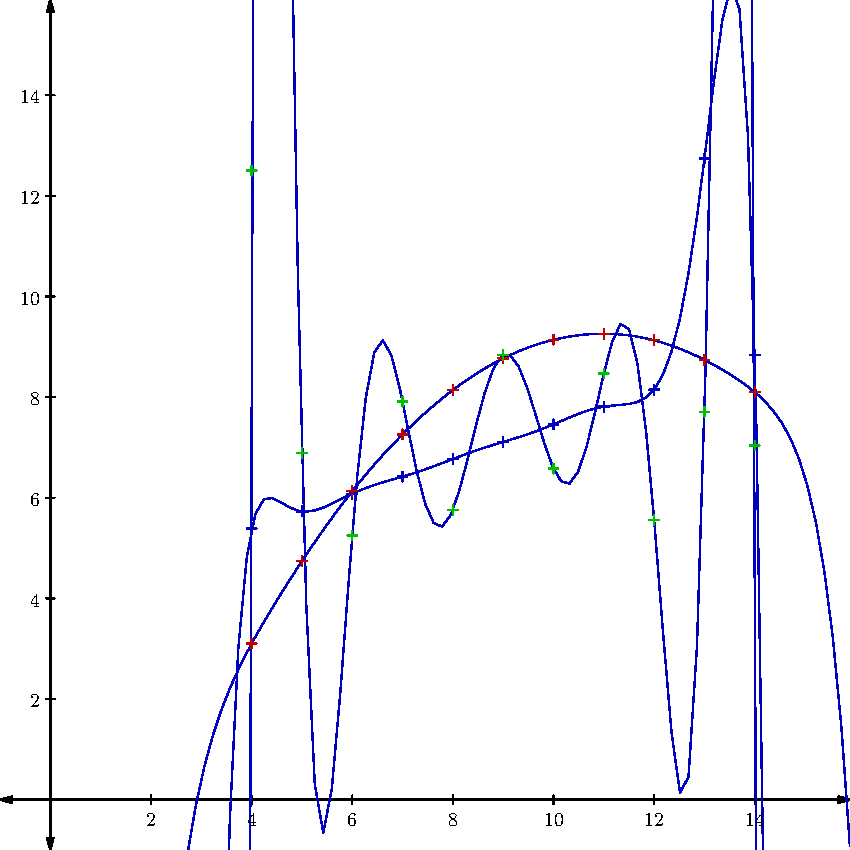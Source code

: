 /* File unicodetex not found. */

 /* Geogebra to Asymptote conversion, documentation at artofproblemsolving.com/Wiki, go to User:Azjps/geogebra */
import graph; size(15cm); 
real labelscalefactor = 0.5; /* changes label-to-point distance */
pen dps = linewidth(0.7) + fontsize(10); defaultpen(dps); /* default pen style */ real xmin = -1, xmax = 15.9, ymin = -1, ymax = 15.9;  /* image dimensions */
Label laxis; laxis.p = fontsize(10); 
xaxis(xmin, xmax, Ticks(laxis, Step = 2, Size = 2, NoZero), Arrows(6), above = true); 
yaxis(ymin, ymax, Ticks(laxis, Step = 2, Size = 2, NoZero), Arrows(6), above = true); /* draws axes; NoZero hides '0' label */ 
 /* draw figures */
draw(shift((10,7.46)) * scale(0.093934911242604) * ((0,1)--(0,-1)^^(1,0)--(-1,0)), heavyblue); /* special point */
draw(shift((8,6.77)) * scale(0.093934911242604) * ((0,1)--(0,-1)^^(1,0)--(-1,0)), heavyblue); /* special point */
draw(shift((13,12.74)) * scale(0.093934911242604) * ((0,1)--(0,-1)^^(1,0)--(-1,0)), heavyblue); /* special point */
draw(shift((9,7.11)) * scale(0.093934911242604) * ((0,1)--(0,-1)^^(1,0)--(-1,0)), heavyblue); /* special point */
draw(shift((11,7.81)) * scale(0.093934911242604) * ((0,1)--(0,-1)^^(1,0)--(-1,0)), heavyblue); /* special point */
draw(shift((14,8.84)) * scale(0.093934911242604) * ((0,1)--(0,-1)^^(1,0)--(-1,0)), heavyblue); /* special point */
draw(shift((6,6.08)) * scale(0.093934911242604) * ((0,1)--(0,-1)^^(1,0)--(-1,0)), heavyblue); /* special point */
draw(shift((4,5.39)) * scale(0.093934911242604) * ((0,1)--(0,-1)^^(1,0)--(-1,0)), heavyblue); /* special point */
draw(shift((12,8.15)) * scale(0.093934911242604) * ((0,1)--(0,-1)^^(1,0)--(-1,0)), heavyblue); /* special point */
draw(shift((7,6.42)) * scale(0.093934911242604) * ((0,1)--(0,-1)^^(1,0)--(-1,0)), heavyblue); /* special point */
draw(shift((5,5.73)) * scale(0.093934911242604) * ((0,1)--(0,-1)^^(1,0)--(-1,0)), heavyblue); /* special point */
real f1 (real x) {return - 229.54999999981407654559006914496421813964843750000000000000000000000000000000000000000000000000000000000000000000000000000000000000000000000000000000000000000000000000000000000000000000000000000000000000 + 299.16574999975705395627301186323165893554687500000000000000000000000000000000000000000000000000000000000000000000000000000000000000000000000000000000000000000000000000000000000000000000000000000000000000 * x - 173.10763630938384949331521056592464447021484375000000000000000000000000000000000000000000000000000000000000000000000000000000000000000000000000000000000000000000000000000000000000000000000000000000000000 * x^2 + 58.54695535709602438600995810702443122863769531250000000000000000000000000000000000000000000000000000000000000000000000000000000000000000000000000000000000000000000000000000000000000000000000000000000000 * x^3 - 12.73186235118038567293297091964632272720336914062500000000000000000000000000000000000000000000000000000000000000000000000000000000000000000000000000000000000000000000000000000000000000000000000000000000 * x^4 + 1.85990624999853682020045653189299628138542175292968750000000000000000000000000000000000000000000000000000000000000000000000000000000000000000000000000000000000000000000000000000000000000000000000000000 * x^5 - 0.18496770833318856852578448979329550638794898986816406250000000000000000000000000000000000000000000000000000000000000000000000000000000000000000000000000000000000000000000000000000000000000000000000000 * x^6 + 0.01237499999999034337727632504311259253881871700286865234375000000000000000000000000000000000000000000000000000000000000000000000000000000000000000000000000000000000000000000000000000000000000000000000 * x^7 - 0.00053348214285672693538153943393353983992710709571838378906250000000000000000000000000000000000000000000000000000000000000000000000000000000000000000000000000000000000000000000000000000000000000000000 * x^8 + 0.00001339285714284669147539682393377447056082019116729497909545898437500000000000000000000000000000000000000000000000000000000000000000000000000000000000000000000000000000000000000000000000000000000000 * x^9 - 0.00000014880952380940735718756694726250255911281783482991158962249755859375000000000000000000000000000000000000000000000000000000000000000000000000000000000000000000000000000000000000000000000000000000 * x^10;} 
draw(graph(f1,-0.99,15.89), heavyred); 
real f2 (real x) {return - 229.54999999985207637109851930290460586547851562500000000000000000000000000000000000000000000000000000000000000000000000000000000000000000000000000000000000000000000000000000000000000000000000000000000000 + 299.16574999981492055667331442236900329589843750000000000000000000000000000000000000000000000000000000000000000000000000000000000000000000000000000000000000000000000000000000000000000000000000000000000000 * x - 173.10763630941968926890695001929998397827148437500000000000000000000000000000000000000000000000000000000000000000000000000000000000000000000000000000000000000000000000000000000000000000000000000000000000 * x^2 + 58.54695535710822440478295902721583843231201171875000000000000000000000000000000000000000000000000000000000000000000000000000000000000000000000000000000000000000000000000000000000000000000000000000000000 * x^3 - 12.73186235118295250856590428156778216361999511718750000000000000000000000000000000000000000000000000000000000000000000000000000000000000000000000000000000000000000000000000000000000000000000000000000000 * x^4 + 1.85990624999888831681005285645369440317153930664062500000000000000000000000000000000000000000000000000000000000000000000000000000000000000000000000000000000000000000000000000000000000000000000000000000 * x^5 - 0.18496770833322054294889369430165970697999000549316406250000000000000000000000000000000000000000000000000000000000000000000000000000000000000000000000000000000000000000000000000000000000000000000000000 * x^6 + 0.01237499999999224636892947160049516241997480392456054687500000000000000000000000000000000000000000000000000000000000000000000000000000000000000000000000000000000000000000000000000000000000000000000000 * x^7 - 0.00053348214285679719168231649462086352286860346794128417968750000000000000000000000000000000000000000000000000000000000000000000000000000000000000000000000000000000000000000000000000000000000000000000 * x^8 + 0.00001339285714284810940855052763254207093268632888793945312500000000000000000000000000000000000000000000000000000000000000000000000000000000000000000000000000000000000000000000000000000000000000000000 * x^9 - 0.00000014880952380941826273676284637936806376501408522017300128936767578125000000000000000000000000000000000000000000000000000000000000000000000000000000000000000000000000000000000000000000000000000000 * x^10;} 
draw(graph(f2,-0.99,15.89), heavyblue); 
real f3 (real x) {return - 12345.19000000004962203092873096466064453125000000000000000000000000000000000000000000000000000000000000000000000000000000000000000000000000000000000000000000000000000000000000000000000000000000000000000000 + 16608.06649206355359638109803199768066406250000000000000000000000000000000000000000000000000000000000000000000000000000000000000000000000000000000000000000000000000000000000000000000000000000000000000000000 * x - 9870.94149841273429046850651502609252929687500000000000000000000000000000000000000000000000000000000000000000000000000000000000000000000000000000000000000000000000000000000000000000000000000000000000000000 * x^2 + 3416.59389175486194289987906813621520996093750000000000000000000000000000000000000000000000000000000000000000000000000000000000000000000000000000000000000000000000000000000000000000000000000000000000000000 * x^3 - 763.09400914903244483866728842258453369140625000000000000000000000000000000000000000000000000000000000000000000000000000000000000000000000000000000000000000000000000000000000000000000000000000000000000000 * x^4 + 114.97998495370404725690605118870735168457031250000000000000000000000000000000000000000000000000000000000000000000000000000000000000000000000000000000000000000000000000000000000000000000000000000000000000 * x^5 - 11.84244224537040501843421225203201174736022949218750000000000000000000000000000000000000000000000000000000000000000000000000000000000000000000000000000000000000000000000000000000000000000000000000000000 * x^6 + 0.82365839947090180306332740656216628849506378173828125000000000000000000000000000000000000000000000000000000000000000000000000000000000000000000000000000000000000000000000000000000000000000000000000000 * x^7 - 0.03703885582010591620560902015313331503421068191528320312500000000000000000000000000000000000000000000000000000000000000000000000000000000000000000000000000000000000000000000000000000000000000000000000 * x^8 + 0.00097282848324515224479325237183502395055256783962249755859375000000000000000000000000000000000000000000000000000000000000000000000000000000000000000000000000000000000000000000000000000000000000000000 * x^9 - 0.00001133708112874782039398297017740446790412534028291702270507812500000000000000000000000000000000000000000000000000000000000000000000000000000000000000000000000000000000000000000000000000000000000000 * x^10;} 
draw(graph(f3,-0.99,15.89), heavyred); 
real f4 (real x) {return - 12345.18999999995139660313725471496582031250000000000000000000000000000000000000000000000000000000000000000000000000000000000000000000000000000000000000000000000000000000000000000000000000000000000000000000 + 16608.06649206353540648706257343292236328125000000000000000000000000000000000000000000000000000000000000000000000000000000000000000000000000000000000000000000000000000000000000000000000000000000000000000000 * x - 9870.94149841276521328836679458618164062500000000000000000000000000000000000000000000000000000000000000000000000000000000000000000000000000000000000000000000000000000000000000000000000000000000000000000000 * x^2 + 3416.59389175487922329921275377273559570312500000000000000000000000000000000000000000000000000000000000000000000000000000000000000000000000000000000000000000000000000000000000000000000000000000000000000000 * x^3 - 763.09400914903608281747438013553619384765625000000000000000000000000000000000000000000000000000000000000000000000000000000000000000000000000000000000000000000000000000000000000000000000000000000000000000 * x^4 + 114.97998495370453042596636805683374404907226562500000000000000000000000000000000000000000000000000000000000000000000000000000000000000000000000000000000000000000000000000000000000000000000000000000000000 * x^5 - 11.84244224537045653278255485929548740386962890625000000000000000000000000000000000000000000000000000000000000000000000000000000000000000000000000000000000000000000000000000000000000000000000000000000000 * x^6 + 0.82365839947090602191082098215701989829540252685546875000000000000000000000000000000000000000000000000000000000000000000000000000000000000000000000000000000000000000000000000000000000000000000000000000 * x^7 - 0.03703885582010608273906271392661437857896089553833007812500000000000000000000000000000000000000000000000000000000000000000000000000000000000000000000000000000000000000000000000000000000000000000000000 * x^8 + 0.00097282848324515354583585935444034475949592888355255126953125000000000000000000000000000000000000000000000000000000000000000000000000000000000000000000000000000000000000000000000000000000000000000000 * x^9 - 0.00001133708112874781361771939214300175535754533484578132629394531250000000000000000000000000000000000000000000000000000000000000000000000000000000000000000000000000000000000000000000000000000000000000 * x^10 ;} 
draw(graph(f4,-0.99,15.89), heavyblue); 
real f5 (real x) {return - 568559.64000000013038516044616699218750000000000000000000000000000000000000000000000000000000000000000000000000000000000000000000000000000000000000000000000000000000000000000000000000000000000000000000000000 + 739678.38126984133850783109664916992187500000000000000000000000000000000000000000000000000000000000000000000000000000000000000000000000000000000000000000000000000000000000000000000000000000000000000000000000 * x - 424130.45085753966122865676879882812500000000000000000000000000000000000000000000000000000000000000000000000000000000000000000000000000000000000000000000000000000000000000000000000000000000000000000000000000 * x^2 + 141275.52322415125672705471515655517578125000000000000000000000000000000000000000000000000000000000000000000000000000000000000000000000000000000000000000000000000000000000000000000000000000000000000000000000 * x^3 - 30298.69300551146807265467941761016845703125000000000000000000000000000000000000000000000000000000000000000000000000000000000000000000000000000000000000000000000000000000000000000000000000000000000000000000 * x^4 + 4375.22205931712960591539740562438964843750000000000000000000000000000000000000000000000000000000000000000000000000000000000000000000000000000000000000000000000000000000000000000000000000000000000000000000 * x^5 - 431.15599172453710252739256247878074645996093750000000000000000000000000000000000000000000000000000000000000000000000000000000000000000000000000000000000000000000000000000000000000000000000000000000000000 * x^6 + 28.65264045965608730170970375183969736099243164062500000000000000000000000000000000000000000000000000000000000000000000000000000000000000000000000000000000000000000000000000000000000000000000000000000000 * x^7 - 1.22980299272486770512102793873054906725883483886718750000000000000000000000000000000000000000000000000000000000000000000000000000000000000000000000000000000000000000000000000000000000000000000000000000 * x^8 + 0.03080623070987653991381627349710470298305153846740722656250000000000000000000000000000000000000000000000000000000000000000000000000000000000000000000000000000000000000000000000000000000000000000000000 * x^9 - 0.00034223159171075837698891564109260343684582039713859558105468750000000000000000000000000000000000000000000000000000000000000000000000000000000000000000000000000000000000000000000000000000000000000000 * x^10;} 
draw(graph(f5,-0.99,15.89), heavyred); 
real f6 (real x) {return - 568559.64000000024680048227310180664062500000000000000000000000000000000000000000000000000000000000000000000000000000000000000000000000000000000000000000000000000000000000000000000000000000000000000000000000 + 739678.38126984133850783109664916992187500000000000000000000000000000000000000000000000000000000000000000000000000000000000000000000000000000000000000000000000000000000000000000000000000000000000000000000000 * x - 424130.45085753966122865676879882812500000000000000000000000000000000000000000000000000000000000000000000000000000000000000000000000000000000000000000000000000000000000000000000000000000000000000000000000000 * x^2 + 141275.52322415122762322425842285156250000000000000000000000000000000000000000000000000000000000000000000000000000000000000000000000000000000000000000000000000000000000000000000000000000000000000000000000000 * x^3 - 30298.69300551146807265467941761016845703125000000000000000000000000000000000000000000000000000000000000000000000000000000000000000000000000000000000000000000000000000000000000000000000000000000000000000000 * x^4 + 4375.22205931713051541009917855262756347656250000000000000000000000000000000000000000000000000000000000000000000000000000000000000000000000000000000000000000000000000000000000000000000000000000000000000000 * x^5 - 431.15599172453715937081142328679561614990234375000000000000000000000000000000000000000000000000000000000000000000000000000000000000000000000000000000000000000000000000000000000000000000000000000000000000 * x^6 + 28.65264045965609085442338255234062671661376953125000000000000000000000000000000000000000000000000000000000000000000000000000000000000000000000000000000000000000000000000000000000000000000000000000000000 * x^7 - 1.22980299272486792716563286376185715198516845703125000000000000000000000000000000000000000000000000000000000000000000000000000000000000000000000000000000000000000000000000000000000000000000000000000000 * x^8 + 0.03080623070987655032215712935794726945459842681884765625000000000000000000000000000000000000000000000000000000000000000000000000000000000000000000000000000000000000000000000000000000000000000000000000 * x^9 - 0.00034223159171075843119902426536782513721846044063568115234375000000000000000000000000000000000000000000000000000000000000000000000000000000000000000000000000000000000000000000000000000000000000000000 * x^10;} 
draw(graph(f6,-0.99,15.89), heavyblue); 
draw(shift((10,9.14)) * scale(0.093934911242604) * ((0,1)--(0,-1)^^(1,0)--(-1,0)), heavyred); /* special point */
draw(shift((8,8.14)) * scale(0.093934911242604) * ((0,1)--(0,-1)^^(1,0)--(-1,0)), heavyred); /* special point */
draw(shift((13,8.74)) * scale(0.093934911242604) * ((0,1)--(0,-1)^^(1,0)--(-1,0)), heavyred); /* special point */
draw(shift((9,8.77)) * scale(0.093934911242604) * ((0,1)--(0,-1)^^(1,0)--(-1,0)), heavyred); /* special point */
draw(shift((11,9.26)) * scale(0.093934911242604) * ((0,1)--(0,-1)^^(1,0)--(-1,0)), heavyred); /* special point */
draw(shift((14,8.1)) * scale(0.093934911242604) * ((0,1)--(0,-1)^^(1,0)--(-1,0)), heavyred); /* special point */
draw(shift((6,6.13)) * scale(0.093934911242604) * ((0,1)--(0,-1)^^(1,0)--(-1,0)), heavyred); /* special point */
draw(shift((4,3.1)) * scale(0.093934911242604) * ((0,1)--(0,-1)^^(1,0)--(-1,0)), heavyred); /* special point */
draw(shift((12,9.13)) * scale(0.093934911242604) * ((0,1)--(0,-1)^^(1,0)--(-1,0)), heavyred); /* special point */
draw(shift((7,7.26)) * scale(0.093934911242604) * ((0,1)--(0,-1)^^(1,0)--(-1,0)), heavyred); /* special point */
draw(shift((5,4.74)) * scale(0.093934911242604) * ((0,1)--(0,-1)^^(1,0)--(-1,0)), heavyred); /* special point */
draw(shift((10,6.58)) * scale(0.093934911242604) * ((0,1)--(0,-1)^^(1,0)--(-1,0)), heavygreen); /* special point */
draw(shift((8,5.76)) * scale(0.093934911242604) * ((0,1)--(0,-1)^^(1,0)--(-1,0)), heavygreen); /* special point */
draw(shift((13,7.71)) * scale(0.093934911242604) * ((0,1)--(0,-1)^^(1,0)--(-1,0)), heavygreen); /* special point */
draw(shift((9,8.84)) * scale(0.093934911242604) * ((0,1)--(0,-1)^^(1,0)--(-1,0)), heavygreen); /* special point */
draw(shift((11,8.47)) * scale(0.093934911242604) * ((0,1)--(0,-1)^^(1,0)--(-1,0)), heavygreen); /* special point */
draw(shift((14,7.04)) * scale(0.093934911242604) * ((0,1)--(0,-1)^^(1,0)--(-1,0)), heavygreen); /* special point */
draw(shift((6,5.25)) * scale(0.093934911242604) * ((0,1)--(0,-1)^^(1,0)--(-1,0)), heavygreen); /* special point */
draw(shift((4,12.5)) * scale(0.093934911242604) * ((0,1)--(0,-1)^^(1,0)--(-1,0)), heavygreen); /* special point */
draw(shift((12,5.56)) * scale(0.093934911242604) * ((0,1)--(0,-1)^^(1,0)--(-1,0)), heavygreen); /* special point */
draw(shift((7,7.91)) * scale(0.093934911242604) * ((0,1)--(0,-1)^^(1,0)--(-1,0)), heavygreen); /* special point */
draw(shift((5,6.89)) * scale(0.093934911242604) * ((0,1)--(0,-1)^^(1,0)--(-1,0)), heavygreen); /* special point */
 /* dots and labels */
label("$f^{(1)}(x) \approx -229.550000 + 299.165750 \cdot x- 173.107636 \cdot x^{2}  + 58.546955 \cdot x^{3} - 12.731862 \cdot x^{4}  + 1.859906 \cdot x^{5} - 0.184968 \cdot x^{6}  + 0.012375 \cdot x^{7} - 0.000533 \cdot x^{8}  + 0.000013 \cdot x^{9} - 0.000000 \cdot x^{10} $", (-45.649407830186185,-4.662579379574618), NE * labelscalefactor,heavyred); 
label("$g^{(1)}(x) \approx -229.550000 + 299.165750 \cdot x- 173.107636 \cdot x^{2}  + 58.546955 \cdot x^{3} - 12.731862 \cdot x^{4}  + 1.859906 \cdot x^{5} - 0.184968 \cdot x^{6}  + 0.012375 \cdot x^{7} - 0.000533 \cdot x^{8}  + 0.000013 \cdot x^{9} - 0.000000 \cdot x^{10} $", (-45.649407830186185,-4.662579379574618), NE * labelscalefactor,heavyblue); 
label("$f^{(2)}(x) \approx -12345.190000 + 16608.066492 \cdot x- 9870.941498 \cdot x^{2}  + 3416.593892 \cdot x^{3} - 763.094009 \cdot x^{4}  + 114.979985 \cdot x^{5} - 11.842442 \cdot x^{6}  + 0.823658 \cdot x^{7} - 0.037039 \cdot x^{8}  + 0.000973 \cdot x^{9} - 0.000011 \cdot x^{10} $", (-32.39732797676179,-4.662579379574618), NE * labelscalefactor,heavyred); 
label("$g^{(2)}(x) \approx -12345.190000 + 16608.066492 \cdot x- 9870.941498 \cdot x^{2}  + 3416.593892 \cdot x^{3} - 763.094009 \cdot x^{4}  + 114.979985 \cdot x^{5} - 11.842442 \cdot x^{6}  + 0.823658 \cdot x^{7} - 0.037039 \cdot x^{8}  + 0.000973 \cdot x^{9} - 0.000011 \cdot x^{10} $", (-45.90148543609371,-4.662579379574618), NE * labelscalefactor,heavyblue); 
label("$f^{(3)}(x) \approx -568559.640000 + 739678.381270 \cdot x- 424130.450858 \cdot x^{2}  + 141275.523224 \cdot x^{3} - 30298.693006 \cdot x^{4}  + 4375.222059 \cdot x^{5} - 431.155992 \cdot x^{6}  + 28.652640 \cdot x^{7} - 1.229803 \cdot x^{8}  + 0.030806 \cdot x^{9} - 0.000342 \cdot x^{10} $", (-37.835002047052775,-4.662579379574618), NE * labelscalefactor,heavyred); 
label("$g^{(3)}(x) \approx -568559.640000 + 739678.381270 \cdot x- 424130.450858 \cdot x^{2}  + 141275.523224 \cdot x^{3} - 30298.693006 \cdot x^{4}  + 4375.222059 \cdot x^{5} - 431.155992 \cdot x^{6}  + 28.652640 \cdot x^{7} - 1.229803 \cdot x^{8}  + 0.030806 \cdot x^{9} - 0.000342 \cdot x^{10} $", (-46.225585215117675,-4.662579379574618), NE * labelscalefactor,heavyblue); 
clip((xmin,ymin)--(xmin,ymax)--(xmax,ymax)--(xmax,ymin)--cycle); 
 /* end of picture */